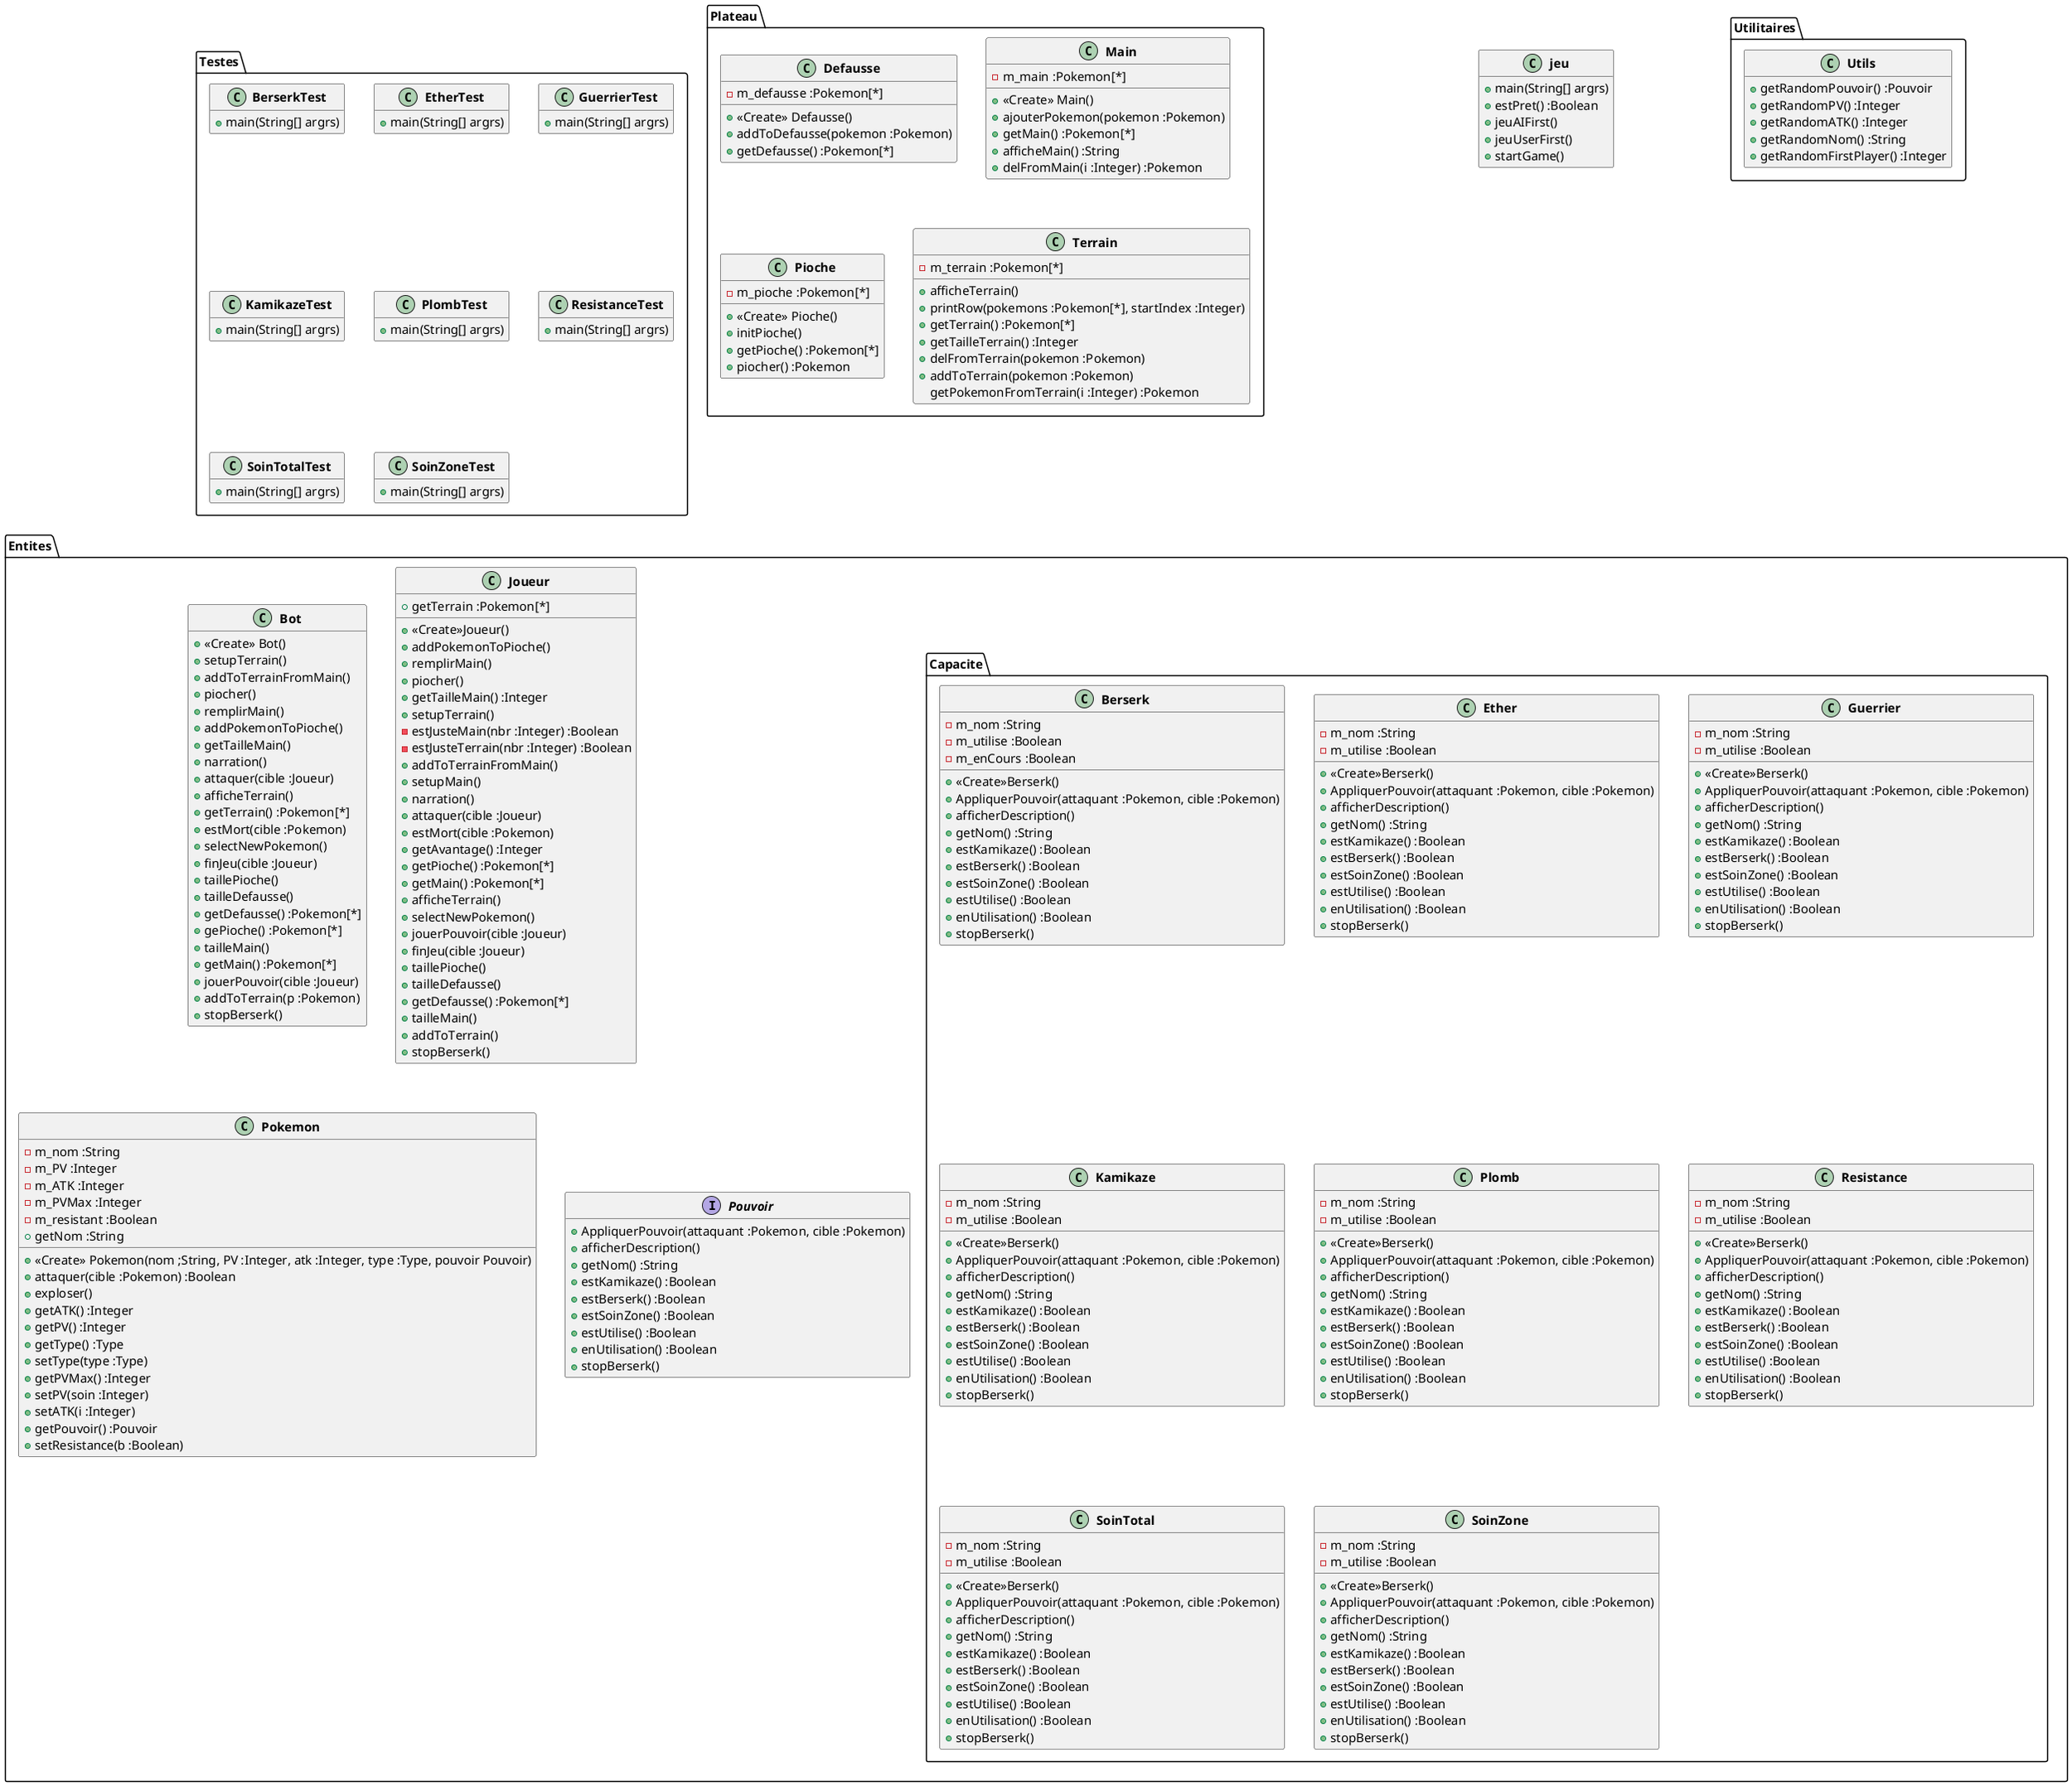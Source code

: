 @startuml
scale 1
skinparam classFontStyle Bold
skinparam defaultFontSize 15
hide empty members
skinparam classAttribute IconSize 0
skinparam classFontStyle Bold
hide enum methods


class jeu
{
    +main(String[] argrs)
    +estPret() :Boolean
    +jeuAIFirst()
    +jeuUserFirst()
    +startGame()
}

package Utilitaires
{
    class Utils
    {
        +getRandomPouvoir() :Pouvoir
        +getRandomPV() :Integer
        +getRandomATK() :Integer
        +getRandomNom() :String
        +getRandomFirstPlayer() :Integer
    }
}

package Testes
{
    class BerserkTest
    {
        +main(String[] argrs)
    }

    class EtherTest
    {
        +main(String[] argrs)
    }

    class GuerrierTest
    {
        +main(String[] argrs)
    }

    class KamikazeTest
    {
        +main(String[] argrs)
    }

    class PlombTest
    {
        +main(String[] argrs)
    }

    class ResistanceTest
    {
        +main(String[] argrs)
    }

    class SoinTotalTest
    {
        +main(String[] argrs)
    }

    class SoinZoneTest
    {
        +main(String[] argrs)
    }
}

package Plateau
{
    class Defausse
    {
        -m_defausse :Pokemon[*]
        +<<Create>> Defausse()
        +addToDefausse(pokemon :Pokemon)
        +getDefausse() :Pokemon[*]
    }

    class Main
    {
        -m_main :Pokemon[*]
        +<<Create>> Main()
        +ajouterPokemon(pokemon :Pokemon)
        +getMain() :Pokemon[*]
        +afficheMain() :String
        +delFromMain(i :Integer) :Pokemon
    }

    class Pioche
    {
        -m_pioche :Pokemon[*]
        +<<Create>> Pioche()
        +initPioche()
        +getPioche() :Pokemon[*]
        +piocher() :Pokemon
    }

    class Terrain
    {
        -m_terrain :Pokemon[*]
        +afficheTerrain()
        +printRow(pokemons :Pokemon[*], startIndex :Integer)
        +getTerrain() :Pokemon[*]
        +getTailleTerrain() :Integer
        +delFromTerrain(pokemon :Pokemon)
        +addToTerrain(pokemon :Pokemon)
        getPokemonFromTerrain(i :Integer) :Pokemon
    }
}

package Entites
{
    class Bot
    {
        +<<Create>> Bot()
        +setupTerrain()
        +addToTerrainFromMain()
        +piocher()
        +remplirMain()
        +addPokemonToPioche()
        +getTailleMain()
        +narration()
        +attaquer(cible :Joueur)
        +afficheTerrain()
        +getTerrain() :Pokemon[*]
        +estMort(cible :Pokemon)
        +selectNewPokemon()
        +finJeu(cible :Joueur)
        +taillePioche()
        +tailleDefausse()
        +getDefausse() :Pokemon[*]
        +gePioche() :Pokemon[*]
        +tailleMain()
        +getMain() :Pokemon[*]
        +jouerPouvoir(cible :Joueur)
        +addToTerrain(p :Pokemon)
        +stopBerserk()
    }

    class Joueur
    {
        +<<Create>>Joueur()
        +addPokemonToPioche()
        +remplirMain()
        +piocher()
        +getTailleMain() :Integer
        +getTerrain :Pokemon[*]
        +setupTerrain()
        -estJusteMain(nbr :Integer) :Boolean
        -estJusteTerrain(nbr :Integer) :Boolean
        +addToTerrainFromMain()
        +setupMain()
        +narration()
        +attaquer(cible :Joueur)
        +estMort(cible :Pokemon)
        +getAvantage() :Integer
        +getPioche() :Pokemon[*]
        +getMain() :Pokemon[*]
        +afficheTerrain()
        +selectNewPokemon()
        +jouerPouvoir(cible :Joueur)
        +finJeu(cible :Joueur)
        +taillePioche()
        +tailleDefausse()
        +getDefausse() :Pokemon[*]
        +tailleMain()
        +addToTerrain()
        +stopBerserk()
    }

    class Pokemon
    {
        -m_nom :String
        -m_PV :Integer
        -m_ATK :Integer
        -m_PVMax :Integer
        -m_resistant :Boolean
        +<<Create>> Pokemon(nom ;String, PV :Integer, atk :Integer, type :Type, pouvoir Pouvoir)
        +attaquer(cible :Pokemon) :Boolean
        +exploser()
        +getNom :String
        +getATK() :Integer
        +getPV() :Integer
        +getType() :Type
        +setType(type :Type)
        +getPVMax() :Integer
        +setPV(soin :Integer)
        +setATK(i :Integer)
        +getPouvoir() :Pouvoir
        +setResistance(b :Boolean)
    }

    interface Pouvoir
    {
        +AppliquerPouvoir(attaquant :Pokemon, cible :Pokemon)
        +afficherDescription()
        +getNom() :String
        +estKamikaze() :Boolean
        +estBerserk() :Boolean
        +estSoinZone() :Boolean
        +estUtilise() :Boolean
        +enUtilisation() :Boolean
        +stopBerserk()
    }

    package Capacite
    {
        class Berserk
        {
            -m_nom :String
            -m_utilise :Boolean
            -m_enCours :Boolean
            +<<Create>>Berserk()
            +AppliquerPouvoir(attaquant :Pokemon, cible :Pokemon)
            +afficherDescription()
            +getNom() :String
            +estKamikaze() :Boolean
            +estBerserk() :Boolean
            +estSoinZone() :Boolean
            +estUtilise() :Boolean
            +enUtilisation() :Boolean
            +stopBerserk()
        }

        class Ether
        {
            -m_nom :String
            -m_utilise :Boolean
            +<<Create>>Berserk()
            +AppliquerPouvoir(attaquant :Pokemon, cible :Pokemon)
            +afficherDescription()
            +getNom() :String
            +estKamikaze() :Boolean
            +estBerserk() :Boolean
            +estSoinZone() :Boolean
            +estUtilise() :Boolean
            +enUtilisation() :Boolean
            +stopBerserk()
        }

        class Guerrier
        {
            -m_nom :String
            -m_utilise :Boolean
            +<<Create>>Berserk()
            +AppliquerPouvoir(attaquant :Pokemon, cible :Pokemon)
            +afficherDescription()
            +getNom() :String
            +estKamikaze() :Boolean
            +estBerserk() :Boolean
            +estSoinZone() :Boolean
            +estUtilise() :Boolean
            +enUtilisation() :Boolean
            +stopBerserk()
        }

        class Kamikaze
        {
            -m_nom :String
            -m_utilise :Boolean
            +<<Create>>Berserk()
            +AppliquerPouvoir(attaquant :Pokemon, cible :Pokemon)
            +afficherDescription()
            +getNom() :String
            +estKamikaze() :Boolean
            +estBerserk() :Boolean
            +estSoinZone() :Boolean
            +estUtilise() :Boolean
            +enUtilisation() :Boolean
            +stopBerserk()
        }

        class Plomb
        {
            -m_nom :String
            -m_utilise :Boolean
            +<<Create>>Berserk()
            +AppliquerPouvoir(attaquant :Pokemon, cible :Pokemon)
            +afficherDescription()
            +getNom() :String
            +estKamikaze() :Boolean
            +estBerserk() :Boolean
            +estSoinZone() :Boolean
            +estUtilise() :Boolean
            +enUtilisation() :Boolean
            +stopBerserk()
        }

        class Resistance
        {
            -m_nom :String
            -m_utilise :Boolean
            +<<Create>>Berserk()
            +AppliquerPouvoir(attaquant :Pokemon, cible :Pokemon)
            +afficherDescription()
            +getNom() :String
            +estKamikaze() :Boolean
            +estBerserk() :Boolean
            +estSoinZone() :Boolean
            +estUtilise() :Boolean
            +enUtilisation() :Boolean
            +stopBerserk()
        }

        class SoinTotal
        {
            -m_nom :String
            -m_utilise :Boolean
            +<<Create>>Berserk()
            +AppliquerPouvoir(attaquant :Pokemon, cible :Pokemon)
            +afficherDescription()
            +getNom() :String
            +estKamikaze() :Boolean
            +estBerserk() :Boolean
            +estSoinZone() :Boolean
            +estUtilise() :Boolean
            +enUtilisation() :Boolean
            +stopBerserk()
        }

        class SoinZone
        {
            -m_nom :String
            -m_utilise :Boolean
            +<<Create>>Berserk()
            +AppliquerPouvoir(attaquant :Pokemon, cible :Pokemon)
            +afficherDescription()
            +getNom() :String
            +estKamikaze() :Boolean
            +estBerserk() :Boolean
            +estSoinZone() :Boolean
            +estUtilise() :Boolean
            +enUtilisation() :Boolean
            +stopBerserk()
        }



}

@enduml
